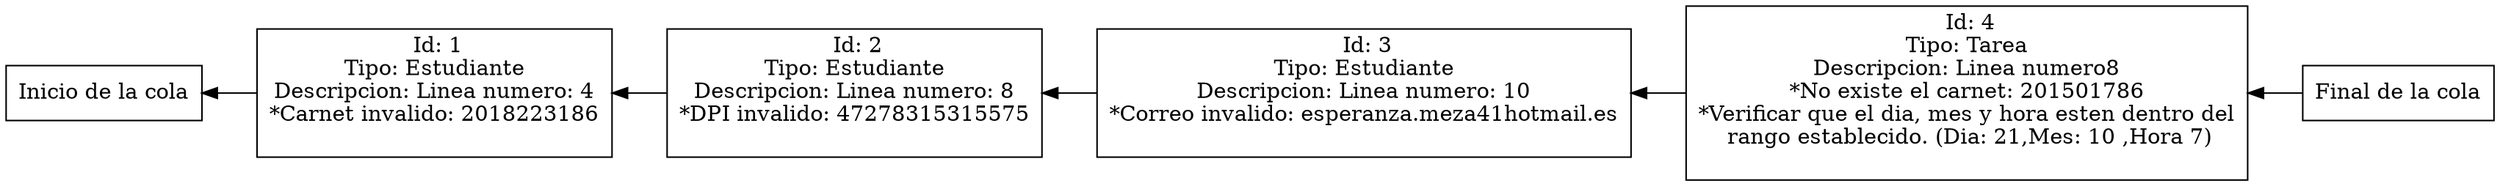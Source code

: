 digraph G{
 rankdir = LR; 
node [shape=box]; 
compound=true; 
"Inicio de la cola" -> "0x9dae18" [dir="back"];
"0x9dae18"[label=" Id: 1
Tipo: Estudiante
Descripcion: Linea numero: 4
*Carnet invalido: 2018223186

"];
"0x9dae60"[label=" Id: 2
Tipo: Estudiante
Descripcion: Linea numero: 8
*DPI invalido: 47278315315575

"];
"0x9dae78"[label=" Id: 3
Tipo: Estudiante
Descripcion: Linea numero: 10
*Correo invalido: esperanza.meza41hotmail.es

"];
"0x9dae48"[label=" Id: 4
Tipo: Tarea
Descripcion: Linea numero8
*No existe el carnet: 201501786
*Verificar que el dia, mes y hora esten dentro del
 rango establecido. (Dia: 21,Mes: 10 ,Hora 7)

"];
"0x9dae18" -> "0x9dae60" [dir="back"];
"0x9dae60" -> "0x9dae78" [dir="back"];
"0x9dae78" -> "0x9dae48" [dir="back"];
"0x9dae48" -> "Final de la cola" [dir="back"];

}

